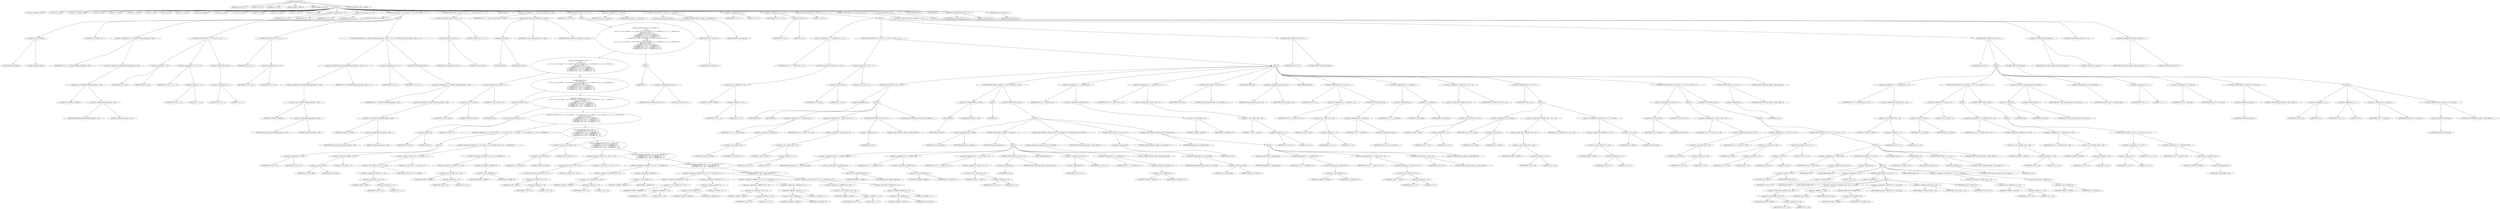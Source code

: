 digraph cache_insert {  
"1000117" [label = "(METHOD,cache_insert)" ]
"1000118" [label = "(PARAM,const char *a1)" ]
"1000119" [label = "(PARAM,void *s2)" ]
"1000120" [label = "(PARAM,time_t time1)" ]
"1000121" [label = "(PARAM,unsigned __int64 a4)" ]
"1000122" [label = "(PARAM,unsigned __int16 a5)" ]
"1000123" [label = "(BLOCK,,)" ]
"1000124" [label = "(LOCAL,v5: unsigned __int16)" ]
"1000125" [label = "(LOCAL,v10: __int16)" ]
"1000126" [label = "(LOCAL,v11: unsigned __int64)" ]
"1000127" [label = "(LOCAL,v12: bool)" ]
"1000128" [label = "(LOCAL,v13: __int64)" ]
"1000129" [label = "(LOCAL,v14: __int64)" ]
"1000130" [label = "(LOCAL,v15: int)" ]
"1000131" [label = "(LOCAL,v16: int)" ]
"1000132" [label = "(LOCAL,v17: __int16)" ]
"1000133" [label = "(LOCAL,v18: _QWORD *)" ]
"1000134" [label = "(LOCAL,v19: __int64)" ]
"1000135" [label = "(LOCAL,v20: __int64 *)" ]
"1000136" [label = "(LOCAL,v21: __int64)" ]
"1000137" [label = "(LOCAL,v23: __int64 *)" ]
"1000138" [label = "(LOCAL,v24: char *)" ]
"1000139" [label = "(LOCAL,v25: __int128)" ]
"1000140" [label = "(<operator>.assignment,v5 = a5)" ]
"1000141" [label = "(IDENTIFIER,v5,v5 = a5)" ]
"1000142" [label = "(IDENTIFIER,a5,v5 = a5)" ]
"1000143" [label = "(<operator>.assignment,v10 = a5)" ]
"1000144" [label = "(IDENTIFIER,v10,v10 = a5)" ]
"1000145" [label = "(IDENTIFIER,a5,v10 = a5)" ]
"1000146" [label = "(CONTROL_STRUCTURE,if ( (a5 & 0x980) != 0 ),if ( (a5 & 0x980) != 0 ))" ]
"1000147" [label = "(<operator>.notEquals,(a5 & 0x980) != 0)" ]
"1000148" [label = "(<operator>.and,a5 & 0x980)" ]
"1000149" [label = "(IDENTIFIER,a5,a5 & 0x980)" ]
"1000150" [label = "(LITERAL,0x980,a5 & 0x980)" ]
"1000151" [label = "(LITERAL,0,(a5 & 0x980) != 0)" ]
"1000152" [label = "(BLOCK,,)" ]
"1000153" [label = "(<operator>.assignment,v11 = *(_QWORD *)(dnsmasq_daemon + 456))" ]
"1000154" [label = "(IDENTIFIER,v11,v11 = *(_QWORD *)(dnsmasq_daemon + 456))" ]
"1000155" [label = "(<operator>.indirection,*(_QWORD *)(dnsmasq_daemon + 456))" ]
"1000156" [label = "(<operator>.cast,(_QWORD *)(dnsmasq_daemon + 456))" ]
"1000157" [label = "(UNKNOWN,_QWORD *,_QWORD *)" ]
"1000158" [label = "(<operator>.addition,dnsmasq_daemon + 456)" ]
"1000159" [label = "(IDENTIFIER,dnsmasq_daemon,dnsmasq_daemon + 456)" ]
"1000160" [label = "(LITERAL,456,dnsmasq_daemon + 456)" ]
"1000161" [label = "(CONTROL_STRUCTURE,if ( v11 < a4 ),if ( v11 < a4 ))" ]
"1000162" [label = "(<operator>.lessThan,v11 < a4)" ]
"1000163" [label = "(IDENTIFIER,v11,v11 < a4)" ]
"1000164" [label = "(IDENTIFIER,a4,v11 < a4)" ]
"1000165" [label = "(<operator>.assignment,v12 = v11 == 0)" ]
"1000166" [label = "(IDENTIFIER,v12,v12 = v11 == 0)" ]
"1000167" [label = "(<operator>.equals,v11 == 0)" ]
"1000168" [label = "(IDENTIFIER,v11,v11 == 0)" ]
"1000169" [label = "(LITERAL,0,v11 == 0)" ]
"1000170" [label = "(CONTROL_STRUCTURE,else,else)" ]
"1000171" [label = "(<operator>.assignment,v12 = 1)" ]
"1000172" [label = "(IDENTIFIER,v12,v12 = 1)" ]
"1000173" [label = "(LITERAL,1,v12 = 1)" ]
"1000174" [label = "(CONTROL_STRUCTURE,if ( v12 ),if ( v12 ))" ]
"1000175" [label = "(IDENTIFIER,v12,if ( v12 ))" ]
"1000176" [label = "(<operator>.assignment,v11 = a4)" ]
"1000177" [label = "(IDENTIFIER,v11,v11 = a4)" ]
"1000178" [label = "(IDENTIFIER,a4,v11 = a4)" ]
"1000179" [label = "(CONTROL_STRUCTURE,if ( *(_QWORD *)(dnsmasq_daemon + 448) <= v11 ),if ( *(_QWORD *)(dnsmasq_daemon + 448) <= v11 ))" ]
"1000180" [label = "(<operator>.lessEqualsThan,*(_QWORD *)(dnsmasq_daemon + 448) <= v11)" ]
"1000181" [label = "(<operator>.indirection,*(_QWORD *)(dnsmasq_daemon + 448))" ]
"1000182" [label = "(<operator>.cast,(_QWORD *)(dnsmasq_daemon + 448))" ]
"1000183" [label = "(UNKNOWN,_QWORD *,_QWORD *)" ]
"1000184" [label = "(<operator>.addition,dnsmasq_daemon + 448)" ]
"1000185" [label = "(IDENTIFIER,dnsmasq_daemon,dnsmasq_daemon + 448)" ]
"1000186" [label = "(LITERAL,448,dnsmasq_daemon + 448)" ]
"1000187" [label = "(IDENTIFIER,v11,*(_QWORD *)(dnsmasq_daemon + 448) <= v11)" ]
"1000188" [label = "(<operator>.assignment,a4 = v11)" ]
"1000189" [label = "(IDENTIFIER,a4,a4 = v11)" ]
"1000190" [label = "(IDENTIFIER,v11,a4 = v11)" ]
"1000191" [label = "(CONTROL_STRUCTURE,else,else)" ]
"1000192" [label = "(<operator>.assignment,a4 = *(_QWORD *)(dnsmasq_daemon + 448))" ]
"1000193" [label = "(IDENTIFIER,a4,a4 = *(_QWORD *)(dnsmasq_daemon + 448))" ]
"1000194" [label = "(<operator>.indirection,*(_QWORD *)(dnsmasq_daemon + 448))" ]
"1000195" [label = "(<operator>.cast,(_QWORD *)(dnsmasq_daemon + 448))" ]
"1000196" [label = "(UNKNOWN,_QWORD *,_QWORD *)" ]
"1000197" [label = "(<operator>.addition,dnsmasq_daemon + 448)" ]
"1000198" [label = "(IDENTIFIER,dnsmasq_daemon,dnsmasq_daemon + 448)" ]
"1000199" [label = "(LITERAL,448,dnsmasq_daemon + 448)" ]
"1000200" [label = "(CONTROL_STRUCTURE,if ( (insert_error & 1) != 0 ),if ( (insert_error & 1) != 0 ))" ]
"1000201" [label = "(<operator>.notEquals,(insert_error & 1) != 0)" ]
"1000202" [label = "(<operator>.and,insert_error & 1)" ]
"1000203" [label = "(IDENTIFIER,insert_error,insert_error & 1)" ]
"1000204" [label = "(LITERAL,1,insert_error & 1)" ]
"1000205" [label = "(LITERAL,0,(insert_error & 1) != 0)" ]
"1000206" [label = "(IDENTIFIER,L,)" ]
"1000207" [label = "(<operator>.assignment,v14 = cache_scan_free((int)a1, s2, time1))" ]
"1000208" [label = "(IDENTIFIER,v14,v14 = cache_scan_free((int)a1, s2, time1))" ]
"1000209" [label = "(cache_scan_free,cache_scan_free((int)a1, s2, time1))" ]
"1000210" [label = "(<operator>.cast,(int)a1)" ]
"1000211" [label = "(UNKNOWN,int,int)" ]
"1000212" [label = "(IDENTIFIER,a1,(int)a1)" ]
"1000213" [label = "(IDENTIFIER,s2,cache_scan_free((int)a1, s2, time1))" ]
"1000214" [label = "(IDENTIFIER,time1,cache_scan_free((int)a1, s2, time1))" ]
"1000215" [label = "(CONTROL_STRUCTURE,if ( v14 ),if ( v14 ))" ]
"1000216" [label = "(IDENTIFIER,v14,if ( v14 ))" ]
"1000217" [label = "(BLOCK,,)" ]
"1000218" [label = "(CONTROL_STRUCTURE,if ( (v10 & 0x180) == 0\n      || !s2\n      || (v10 & 8) == 0\n      || ((v13 = v14, (v10 & 0x80) == 0) || (*(_BYTE *)(v14 + 52) & 0x80) == 0 || *(_DWORD *)(v14 + 24) != *(_DWORD *)s2)\n      && ((v10 & 0x100) == 0\n       || (*(_BYTE *)(v14 + 53) & 1) == 0\n       || *(_DWORD *)(v14 + 24) != *(_DWORD *)s2\n       || *(_DWORD *)(v14 + 28) != *((_DWORD *)s2 + 1)\n       || *(_DWORD *)(v14 + 32) != *((_DWORD *)s2 + 2)\n       || *(_DWORD *)(v14 + 36) != *((_DWORD *)s2 + 3)) ),if ( (v10 & 0x180) == 0\n      || !s2\n      || (v10 & 8) == 0\n      || ((v13 = v14, (v10 & 0x80) == 0) || (*(_BYTE *)(v14 + 52) & 0x80) == 0 || *(_DWORD *)(v14 + 24) != *(_DWORD *)s2)\n      && ((v10 & 0x100) == 0\n       || (*(_BYTE *)(v14 + 53) & 1) == 0\n       || *(_DWORD *)(v14 + 24) != *(_DWORD *)s2\n       || *(_DWORD *)(v14 + 28) != *((_DWORD *)s2 + 1)\n       || *(_DWORD *)(v14 + 32) != *((_DWORD *)s2 + 2)\n       || *(_DWORD *)(v14 + 36) != *((_DWORD *)s2 + 3)) ))" ]
"1000219" [label = "(<operator>.logicalOr,(v10 & 0x180) == 0\n      || !s2\n      || (v10 & 8) == 0\n      || ((v13 = v14, (v10 & 0x80) == 0) || (*(_BYTE *)(v14 + 52) & 0x80) == 0 || *(_DWORD *)(v14 + 24) != *(_DWORD *)s2)\n      && ((v10 & 0x100) == 0\n       || (*(_BYTE *)(v14 + 53) & 1) == 0\n       || *(_DWORD *)(v14 + 24) != *(_DWORD *)s2\n       || *(_DWORD *)(v14 + 28) != *((_DWORD *)s2 + 1)\n       || *(_DWORD *)(v14 + 32) != *((_DWORD *)s2 + 2)\n       || *(_DWORD *)(v14 + 36) != *((_DWORD *)s2 + 3)))" ]
"1000220" [label = "(<operator>.equals,(v10 & 0x180) == 0)" ]
"1000221" [label = "(<operator>.and,v10 & 0x180)" ]
"1000222" [label = "(IDENTIFIER,v10,v10 & 0x180)" ]
"1000223" [label = "(LITERAL,0x180,v10 & 0x180)" ]
"1000224" [label = "(LITERAL,0,(v10 & 0x180) == 0)" ]
"1000225" [label = "(<operator>.logicalOr,!s2\n      || (v10 & 8) == 0\n      || ((v13 = v14, (v10 & 0x80) == 0) || (*(_BYTE *)(v14 + 52) & 0x80) == 0 || *(_DWORD *)(v14 + 24) != *(_DWORD *)s2)\n      && ((v10 & 0x100) == 0\n       || (*(_BYTE *)(v14 + 53) & 1) == 0\n       || *(_DWORD *)(v14 + 24) != *(_DWORD *)s2\n       || *(_DWORD *)(v14 + 28) != *((_DWORD *)s2 + 1)\n       || *(_DWORD *)(v14 + 32) != *((_DWORD *)s2 + 2)\n       || *(_DWORD *)(v14 + 36) != *((_DWORD *)s2 + 3)))" ]
"1000226" [label = "(<operator>.logicalNot,!s2)" ]
"1000227" [label = "(IDENTIFIER,s2,!s2)" ]
"1000228" [label = "(<operator>.logicalOr,(v10 & 8) == 0\n      || ((v13 = v14, (v10 & 0x80) == 0) || (*(_BYTE *)(v14 + 52) & 0x80) == 0 || *(_DWORD *)(v14 + 24) != *(_DWORD *)s2)\n      && ((v10 & 0x100) == 0\n       || (*(_BYTE *)(v14 + 53) & 1) == 0\n       || *(_DWORD *)(v14 + 24) != *(_DWORD *)s2\n       || *(_DWORD *)(v14 + 28) != *((_DWORD *)s2 + 1)\n       || *(_DWORD *)(v14 + 32) != *((_DWORD *)s2 + 2)\n       || *(_DWORD *)(v14 + 36) != *((_DWORD *)s2 + 3)))" ]
"1000229" [label = "(<operator>.equals,(v10 & 8) == 0)" ]
"1000230" [label = "(<operator>.and,v10 & 8)" ]
"1000231" [label = "(IDENTIFIER,v10,v10 & 8)" ]
"1000232" [label = "(LITERAL,8,v10 & 8)" ]
"1000233" [label = "(LITERAL,0,(v10 & 8) == 0)" ]
"1000234" [label = "(<operator>.logicalAnd,((v13 = v14, (v10 & 0x80) == 0) || (*(_BYTE *)(v14 + 52) & 0x80) == 0 || *(_DWORD *)(v14 + 24) != *(_DWORD *)s2)\n      && ((v10 & 0x100) == 0\n       || (*(_BYTE *)(v14 + 53) & 1) == 0\n       || *(_DWORD *)(v14 + 24) != *(_DWORD *)s2\n       || *(_DWORD *)(v14 + 28) != *((_DWORD *)s2 + 1)\n       || *(_DWORD *)(v14 + 32) != *((_DWORD *)s2 + 2)\n       || *(_DWORD *)(v14 + 36) != *((_DWORD *)s2 + 3)))" ]
"1000235" [label = "(<operator>.logicalOr,(v13 = v14, (v10 & 0x80) == 0) || (*(_BYTE *)(v14 + 52) & 0x80) == 0 || *(_DWORD *)(v14 + 24) != *(_DWORD *)s2)" ]
"1000236" [label = "(BLOCK,,)" ]
"1000237" [label = "(<operator>.assignment,v13 = v14)" ]
"1000238" [label = "(IDENTIFIER,v13,v13 = v14)" ]
"1000239" [label = "(IDENTIFIER,v14,v13 = v14)" ]
"1000240" [label = "(<operator>.equals,(v10 & 0x80) == 0)" ]
"1000241" [label = "(<operator>.and,v10 & 0x80)" ]
"1000242" [label = "(IDENTIFIER,v10,v10 & 0x80)" ]
"1000243" [label = "(LITERAL,0x80,v10 & 0x80)" ]
"1000244" [label = "(LITERAL,0,(v10 & 0x80) == 0)" ]
"1000245" [label = "(<operator>.logicalOr,(*(_BYTE *)(v14 + 52) & 0x80) == 0 || *(_DWORD *)(v14 + 24) != *(_DWORD *)s2)" ]
"1000246" [label = "(<operator>.equals,(*(_BYTE *)(v14 + 52) & 0x80) == 0)" ]
"1000247" [label = "(<operator>.and,*(_BYTE *)(v14 + 52) & 0x80)" ]
"1000248" [label = "(<operator>.indirection,*(_BYTE *)(v14 + 52))" ]
"1000249" [label = "(<operator>.cast,(_BYTE *)(v14 + 52))" ]
"1000250" [label = "(UNKNOWN,_BYTE *,_BYTE *)" ]
"1000251" [label = "(<operator>.addition,v14 + 52)" ]
"1000252" [label = "(IDENTIFIER,v14,v14 + 52)" ]
"1000253" [label = "(LITERAL,52,v14 + 52)" ]
"1000254" [label = "(LITERAL,0x80,*(_BYTE *)(v14 + 52) & 0x80)" ]
"1000255" [label = "(LITERAL,0,(*(_BYTE *)(v14 + 52) & 0x80) == 0)" ]
"1000256" [label = "(<operator>.notEquals,*(_DWORD *)(v14 + 24) != *(_DWORD *)s2)" ]
"1000257" [label = "(<operator>.indirection,*(_DWORD *)(v14 + 24))" ]
"1000258" [label = "(<operator>.cast,(_DWORD *)(v14 + 24))" ]
"1000259" [label = "(UNKNOWN,_DWORD *,_DWORD *)" ]
"1000260" [label = "(<operator>.addition,v14 + 24)" ]
"1000261" [label = "(IDENTIFIER,v14,v14 + 24)" ]
"1000262" [label = "(LITERAL,24,v14 + 24)" ]
"1000263" [label = "(<operator>.indirection,*(_DWORD *)s2)" ]
"1000264" [label = "(<operator>.cast,(_DWORD *)s2)" ]
"1000265" [label = "(UNKNOWN,_DWORD *,_DWORD *)" ]
"1000266" [label = "(IDENTIFIER,s2,(_DWORD *)s2)" ]
"1000267" [label = "(<operator>.logicalOr,(v10 & 0x100) == 0\n       || (*(_BYTE *)(v14 + 53) & 1) == 0\n       || *(_DWORD *)(v14 + 24) != *(_DWORD *)s2\n       || *(_DWORD *)(v14 + 28) != *((_DWORD *)s2 + 1)\n       || *(_DWORD *)(v14 + 32) != *((_DWORD *)s2 + 2)\n       || *(_DWORD *)(v14 + 36) != *((_DWORD *)s2 + 3))" ]
"1000268" [label = "(<operator>.equals,(v10 & 0x100) == 0)" ]
"1000269" [label = "(<operator>.and,v10 & 0x100)" ]
"1000270" [label = "(IDENTIFIER,v10,v10 & 0x100)" ]
"1000271" [label = "(LITERAL,0x100,v10 & 0x100)" ]
"1000272" [label = "(LITERAL,0,(v10 & 0x100) == 0)" ]
"1000273" [label = "(<operator>.logicalOr,(*(_BYTE *)(v14 + 53) & 1) == 0\n       || *(_DWORD *)(v14 + 24) != *(_DWORD *)s2\n       || *(_DWORD *)(v14 + 28) != *((_DWORD *)s2 + 1)\n       || *(_DWORD *)(v14 + 32) != *((_DWORD *)s2 + 2)\n       || *(_DWORD *)(v14 + 36) != *((_DWORD *)s2 + 3))" ]
"1000274" [label = "(<operator>.equals,(*(_BYTE *)(v14 + 53) & 1) == 0)" ]
"1000275" [label = "(<operator>.and,*(_BYTE *)(v14 + 53) & 1)" ]
"1000276" [label = "(<operator>.indirection,*(_BYTE *)(v14 + 53))" ]
"1000277" [label = "(<operator>.cast,(_BYTE *)(v14 + 53))" ]
"1000278" [label = "(UNKNOWN,_BYTE *,_BYTE *)" ]
"1000279" [label = "(<operator>.addition,v14 + 53)" ]
"1000280" [label = "(IDENTIFIER,v14,v14 + 53)" ]
"1000281" [label = "(LITERAL,53,v14 + 53)" ]
"1000282" [label = "(LITERAL,1,*(_BYTE *)(v14 + 53) & 1)" ]
"1000283" [label = "(LITERAL,0,(*(_BYTE *)(v14 + 53) & 1) == 0)" ]
"1000284" [label = "(<operator>.logicalOr,*(_DWORD *)(v14 + 24) != *(_DWORD *)s2\n       || *(_DWORD *)(v14 + 28) != *((_DWORD *)s2 + 1)\n       || *(_DWORD *)(v14 + 32) != *((_DWORD *)s2 + 2)\n       || *(_DWORD *)(v14 + 36) != *((_DWORD *)s2 + 3))" ]
"1000285" [label = "(<operator>.notEquals,*(_DWORD *)(v14 + 24) != *(_DWORD *)s2)" ]
"1000286" [label = "(<operator>.indirection,*(_DWORD *)(v14 + 24))" ]
"1000287" [label = "(<operator>.cast,(_DWORD *)(v14 + 24))" ]
"1000288" [label = "(UNKNOWN,_DWORD *,_DWORD *)" ]
"1000289" [label = "(<operator>.addition,v14 + 24)" ]
"1000290" [label = "(IDENTIFIER,v14,v14 + 24)" ]
"1000291" [label = "(LITERAL,24,v14 + 24)" ]
"1000292" [label = "(<operator>.indirection,*(_DWORD *)s2)" ]
"1000293" [label = "(<operator>.cast,(_DWORD *)s2)" ]
"1000294" [label = "(UNKNOWN,_DWORD *,_DWORD *)" ]
"1000295" [label = "(IDENTIFIER,s2,(_DWORD *)s2)" ]
"1000296" [label = "(<operator>.logicalOr,*(_DWORD *)(v14 + 28) != *((_DWORD *)s2 + 1)\n       || *(_DWORD *)(v14 + 32) != *((_DWORD *)s2 + 2)\n       || *(_DWORD *)(v14 + 36) != *((_DWORD *)s2 + 3))" ]
"1000297" [label = "(<operator>.notEquals,*(_DWORD *)(v14 + 28) != *((_DWORD *)s2 + 1))" ]
"1000298" [label = "(<operator>.indirection,*(_DWORD *)(v14 + 28))" ]
"1000299" [label = "(<operator>.cast,(_DWORD *)(v14 + 28))" ]
"1000300" [label = "(UNKNOWN,_DWORD *,_DWORD *)" ]
"1000301" [label = "(<operator>.addition,v14 + 28)" ]
"1000302" [label = "(IDENTIFIER,v14,v14 + 28)" ]
"1000303" [label = "(LITERAL,28,v14 + 28)" ]
"1000304" [label = "(<operator>.indirection,*((_DWORD *)s2 + 1))" ]
"1000305" [label = "(<operator>.addition,(_DWORD *)s2 + 1)" ]
"1000306" [label = "(<operator>.cast,(_DWORD *)s2)" ]
"1000307" [label = "(UNKNOWN,_DWORD *,_DWORD *)" ]
"1000308" [label = "(IDENTIFIER,s2,(_DWORD *)s2)" ]
"1000309" [label = "(LITERAL,1,(_DWORD *)s2 + 1)" ]
"1000310" [label = "(<operator>.logicalOr,*(_DWORD *)(v14 + 32) != *((_DWORD *)s2 + 2)\n       || *(_DWORD *)(v14 + 36) != *((_DWORD *)s2 + 3))" ]
"1000311" [label = "(<operator>.notEquals,*(_DWORD *)(v14 + 32) != *((_DWORD *)s2 + 2))" ]
"1000312" [label = "(<operator>.indirection,*(_DWORD *)(v14 + 32))" ]
"1000313" [label = "(<operator>.cast,(_DWORD *)(v14 + 32))" ]
"1000314" [label = "(UNKNOWN,_DWORD *,_DWORD *)" ]
"1000315" [label = "(<operator>.addition,v14 + 32)" ]
"1000316" [label = "(IDENTIFIER,v14,v14 + 32)" ]
"1000317" [label = "(LITERAL,32,v14 + 32)" ]
"1000318" [label = "(<operator>.indirection,*((_DWORD *)s2 + 2))" ]
"1000319" [label = "(<operator>.addition,(_DWORD *)s2 + 2)" ]
"1000320" [label = "(<operator>.cast,(_DWORD *)s2)" ]
"1000321" [label = "(UNKNOWN,_DWORD *,_DWORD *)" ]
"1000322" [label = "(IDENTIFIER,s2,(_DWORD *)s2)" ]
"1000323" [label = "(LITERAL,2,(_DWORD *)s2 + 2)" ]
"1000324" [label = "(<operator>.notEquals,*(_DWORD *)(v14 + 36) != *((_DWORD *)s2 + 3))" ]
"1000325" [label = "(<operator>.indirection,*(_DWORD *)(v14 + 36))" ]
"1000326" [label = "(<operator>.cast,(_DWORD *)(v14 + 36))" ]
"1000327" [label = "(UNKNOWN,_DWORD *,_DWORD *)" ]
"1000328" [label = "(<operator>.addition,v14 + 36)" ]
"1000329" [label = "(IDENTIFIER,v14,v14 + 36)" ]
"1000330" [label = "(LITERAL,36,v14 + 36)" ]
"1000331" [label = "(<operator>.indirection,*((_DWORD *)s2 + 3))" ]
"1000332" [label = "(<operator>.addition,(_DWORD *)s2 + 3)" ]
"1000333" [label = "(<operator>.cast,(_DWORD *)s2)" ]
"1000334" [label = "(UNKNOWN,_DWORD *,_DWORD *)" ]
"1000335" [label = "(IDENTIFIER,s2,(_DWORD *)s2)" ]
"1000336" [label = "(LITERAL,3,(_DWORD *)s2 + 3)" ]
"1000337" [label = "(BLOCK,,)" ]
"1000338" [label = "(IDENTIFIER,L,)" ]
"1000339" [label = "(<operator>.assignment,insert_error = 1)" ]
"1000340" [label = "(IDENTIFIER,insert_error,insert_error = 1)" ]
"1000341" [label = "(LITERAL,1,insert_error = 1)" ]
"1000342" [label = "(RETURN,return v13;,return v13;)" ]
"1000343" [label = "(IDENTIFIER,v13,return v13;)" ]
"1000344" [label = "(<operator>.assignment,v13 = cache_tail)" ]
"1000345" [label = "(IDENTIFIER,v13,v13 = cache_tail)" ]
"1000346" [label = "(IDENTIFIER,cache_tail,v13 = cache_tail)" ]
"1000347" [label = "(CONTROL_STRUCTURE,if ( !cache_tail ),if ( !cache_tail ))" ]
"1000348" [label = "(<operator>.logicalNot,!cache_tail)" ]
"1000349" [label = "(IDENTIFIER,cache_tail,!cache_tail)" ]
"1000350" [label = "(CONTROL_STRUCTURE,goto LABEL_47;,goto LABEL_47;)" ]
"1000351" [label = "(<operator>.assignment,v15 = 0)" ]
"1000352" [label = "(IDENTIFIER,v15,v15 = 0)" ]
"1000353" [label = "(LITERAL,0,v15 = 0)" ]
"1000354" [label = "(<operator>.assignment,v16 = v5 & 4)" ]
"1000355" [label = "(IDENTIFIER,v16,v16 = v5 & 4)" ]
"1000356" [label = "(<operator>.and,v5 & 4)" ]
"1000357" [label = "(IDENTIFIER,v5,v5 & 4)" ]
"1000358" [label = "(LITERAL,4,v5 & 4)" ]
"1000359" [label = "(CONTROL_STRUCTURE,while ( 1 ),while ( 1 ))" ]
"1000360" [label = "(LITERAL,1,while ( 1 ))" ]
"1000361" [label = "(BLOCK,,)" ]
"1000362" [label = "(<operator>.assignment,v17 = *(_WORD *)(v13 + 52))" ]
"1000363" [label = "(IDENTIFIER,v17,v17 = *(_WORD *)(v13 + 52))" ]
"1000364" [label = "(<operator>.indirection,*(_WORD *)(v13 + 52))" ]
"1000365" [label = "(<operator>.cast,(_WORD *)(v13 + 52))" ]
"1000366" [label = "(UNKNOWN,_WORD *,_WORD *)" ]
"1000367" [label = "(<operator>.addition,v13 + 52)" ]
"1000368" [label = "(IDENTIFIER,v13,v13 + 52)" ]
"1000369" [label = "(LITERAL,52,v13 + 52)" ]
"1000370" [label = "(CONTROL_STRUCTURE,if ( (v17 & 0xC) == 0 ),if ( (v17 & 0xC) == 0 ))" ]
"1000371" [label = "(<operator>.equals,(v17 & 0xC) == 0)" ]
"1000372" [label = "(<operator>.and,v17 & 0xC)" ]
"1000373" [label = "(IDENTIFIER,v17,v17 & 0xC)" ]
"1000374" [label = "(LITERAL,0xC,v17 & 0xC)" ]
"1000375" [label = "(LITERAL,0,(v17 & 0xC) == 0)" ]
"1000376" [label = "(BLOCK,,)" ]
"1000377" [label = "(CONTROL_STRUCTURE,if ( !a1 ),if ( !a1 ))" ]
"1000378" [label = "(<operator>.logicalNot,!a1)" ]
"1000379" [label = "(IDENTIFIER,a1,!a1)" ]
"1000380" [label = "(BLOCK,,)" ]
"1000381" [label = "(IDENTIFIER,L,)" ]
"1000382" [label = "(<operator>.assignment,v21 = *(_QWORD *)v13)" ]
"1000383" [label = "(IDENTIFIER,v21,v21 = *(_QWORD *)v13)" ]
"1000384" [label = "(<operator>.indirection,*(_QWORD *)v13)" ]
"1000385" [label = "(<operator>.cast,(_QWORD *)v13)" ]
"1000386" [label = "(UNKNOWN,_QWORD *,_QWORD *)" ]
"1000387" [label = "(IDENTIFIER,v13,(_QWORD *)v13)" ]
"1000388" [label = "(<operator>.assignment,v20 = *(__int64 **)(v13 + 8))" ]
"1000389" [label = "(IDENTIFIER,v20,v20 = *(__int64 **)(v13 + 8))" ]
"1000390" [label = "(<operator>.indirection,*(__int64 **)(v13 + 8))" ]
"1000391" [label = "(<operator>.cast,(__int64 **)(v13 + 8))" ]
"1000392" [label = "(UNKNOWN,__int64 **,__int64 **)" ]
"1000393" [label = "(<operator>.addition,v13 + 8)" ]
"1000394" [label = "(IDENTIFIER,v13,v13 + 8)" ]
"1000395" [label = "(LITERAL,8,v13 + 8)" ]
"1000396" [label = "(CONTROL_STRUCTURE,if ( !v20 ),if ( !v20 ))" ]
"1000397" [label = "(<operator>.logicalNot,!v20)" ]
"1000398" [label = "(IDENTIFIER,v20,!v20)" ]
"1000399" [label = "(CONTROL_STRUCTURE,goto LABEL_58;,goto LABEL_58;)" ]
"1000400" [label = "(CONTROL_STRUCTURE,goto LABEL_53;,goto LABEL_53;)" ]
"1000401" [label = "(CONTROL_STRUCTURE,if ( strlen(a1) < 0x32 ),if ( strlen(a1) < 0x32 ))" ]
"1000402" [label = "(<operator>.lessThan,strlen(a1) < 0x32)" ]
"1000403" [label = "(strlen,strlen(a1))" ]
"1000404" [label = "(IDENTIFIER,a1,strlen(a1))" ]
"1000405" [label = "(LITERAL,0x32,strlen(a1) < 0x32)" ]
"1000406" [label = "(BLOCK,,)" ]
"1000407" [label = "(IDENTIFIER,L,)" ]
"1000408" [label = "(CONTROL_STRUCTURE,else,else)" ]
"1000409" [label = "(BLOCK,,)" ]
"1000410" [label = "(<operator>.assignment,v19 = big_free)" ]
"1000411" [label = "(IDENTIFIER,v19,v19 = big_free)" ]
"1000412" [label = "(IDENTIFIER,big_free,v19 = big_free)" ]
"1000413" [label = "(CONTROL_STRUCTURE,if ( big_free ),if ( big_free ))" ]
"1000414" [label = "(IDENTIFIER,big_free,if ( big_free ))" ]
"1000415" [label = "(BLOCK,,)" ]
"1000416" [label = "(<operator>.assignment,big_free = *(_QWORD *)big_free)" ]
"1000417" [label = "(IDENTIFIER,big_free,big_free = *(_QWORD *)big_free)" ]
"1000418" [label = "(<operator>.indirection,*(_QWORD *)big_free)" ]
"1000419" [label = "(<operator>.cast,(_QWORD *)big_free)" ]
"1000420" [label = "(UNKNOWN,_QWORD *,_QWORD *)" ]
"1000421" [label = "(IDENTIFIER,big_free,(_QWORD *)big_free)" ]
"1000422" [label = "(<operator>.assignment,v21 = *(_QWORD *)v13)" ]
"1000423" [label = "(IDENTIFIER,v21,v21 = *(_QWORD *)v13)" ]
"1000424" [label = "(<operator>.indirection,*(_QWORD *)v13)" ]
"1000425" [label = "(<operator>.cast,(_QWORD *)v13)" ]
"1000426" [label = "(UNKNOWN,_QWORD *,_QWORD *)" ]
"1000427" [label = "(IDENTIFIER,v13,(_QWORD *)v13)" ]
"1000428" [label = "(<operator>.assignment,v20 = *(__int64 **)(v13 + 8))" ]
"1000429" [label = "(IDENTIFIER,v20,v20 = *(__int64 **)(v13 + 8))" ]
"1000430" [label = "(<operator>.indirection,*(__int64 **)(v13 + 8))" ]
"1000431" [label = "(<operator>.cast,(__int64 **)(v13 + 8))" ]
"1000432" [label = "(UNKNOWN,__int64 **,__int64 **)" ]
"1000433" [label = "(<operator>.addition,v13 + 8)" ]
"1000434" [label = "(IDENTIFIER,v13,v13 + 8)" ]
"1000435" [label = "(LITERAL,8,v13 + 8)" ]
"1000436" [label = "(CONTROL_STRUCTURE,if ( !v20 ),if ( !v20 ))" ]
"1000437" [label = "(<operator>.logicalNot,!v20)" ]
"1000438" [label = "(IDENTIFIER,v20,!v20)" ]
"1000439" [label = "(CONTROL_STRUCTURE,goto LABEL_58;,goto LABEL_58;)" ]
"1000440" [label = "(JUMP_TARGET,LABEL_53)" ]
"1000441" [label = "(<operator>.assignment,*v20 = v21)" ]
"1000442" [label = "(<operator>.indirection,*v20)" ]
"1000443" [label = "(IDENTIFIER,v20,*v20 = v21)" ]
"1000444" [label = "(IDENTIFIER,v21,*v20 = v21)" ]
"1000445" [label = "(<operator>.assignment,v21 = *(_QWORD *)v13)" ]
"1000446" [label = "(IDENTIFIER,v21,v21 = *(_QWORD *)v13)" ]
"1000447" [label = "(<operator>.indirection,*(_QWORD *)v13)" ]
"1000448" [label = "(<operator>.cast,(_QWORD *)v13)" ]
"1000449" [label = "(UNKNOWN,_QWORD *,_QWORD *)" ]
"1000450" [label = "(IDENTIFIER,v13,(_QWORD *)v13)" ]
"1000451" [label = "(CONTROL_STRUCTURE,goto LABEL_59;,goto LABEL_59;)" ]
"1000452" [label = "(CONTROL_STRUCTURE,if ( !(bignames_left | v10 & 0x5000) ),if ( !(bignames_left | v10 & 0x5000) ))" ]
"1000453" [label = "(<operator>.logicalNot,!(bignames_left | v10 & 0x5000))" ]
"1000454" [label = "(<operator>.or,bignames_left | v10 & 0x5000)" ]
"1000455" [label = "(IDENTIFIER,bignames_left,bignames_left | v10 & 0x5000)" ]
"1000456" [label = "(<operator>.and,v10 & 0x5000)" ]
"1000457" [label = "(IDENTIFIER,v10,v10 & 0x5000)" ]
"1000458" [label = "(LITERAL,0x5000,v10 & 0x5000)" ]
"1000459" [label = "(CONTROL_STRUCTURE,goto LABEL_47;,goto LABEL_47;)" ]
"1000460" [label = "(CONTROL_STRUCTURE,if ( !v19 ),if ( !v19 ))" ]
"1000461" [label = "(<operator>.logicalNot,!v19)" ]
"1000462" [label = "(IDENTIFIER,v19,!v19)" ]
"1000463" [label = "(CONTROL_STRUCTURE,goto LABEL_47;,goto LABEL_47;)" ]
"1000464" [label = "(CONTROL_STRUCTURE,if ( bignames_left ),if ( bignames_left ))" ]
"1000465" [label = "(IDENTIFIER,bignames_left,if ( bignames_left ))" ]
"1000466" [label = "(BLOCK,,)" ]
"1000467" [label = "(<operator>.preDecrement,--bignames_left)" ]
"1000468" [label = "(IDENTIFIER,bignames_left,--bignames_left)" ]
"1000469" [label = "(<operator>.assignment,v21 = *(_QWORD *)v13)" ]
"1000470" [label = "(IDENTIFIER,v21,v21 = *(_QWORD *)v13)" ]
"1000471" [label = "(<operator>.indirection,*(_QWORD *)v13)" ]
"1000472" [label = "(<operator>.cast,(_QWORD *)v13)" ]
"1000473" [label = "(UNKNOWN,_QWORD *,_QWORD *)" ]
"1000474" [label = "(IDENTIFIER,v13,(_QWORD *)v13)" ]
"1000475" [label = "(<operator>.assignment,v20 = *(__int64 **)(v13 + 8))" ]
"1000476" [label = "(IDENTIFIER,v20,v20 = *(__int64 **)(v13 + 8))" ]
"1000477" [label = "(<operator>.indirection,*(__int64 **)(v13 + 8))" ]
"1000478" [label = "(<operator>.cast,(__int64 **)(v13 + 8))" ]
"1000479" [label = "(UNKNOWN,__int64 **,__int64 **)" ]
"1000480" [label = "(<operator>.addition,v13 + 8)" ]
"1000481" [label = "(IDENTIFIER,v13,v13 + 8)" ]
"1000482" [label = "(LITERAL,8,v13 + 8)" ]
"1000483" [label = "(CONTROL_STRUCTURE,if ( v20 ),if ( v20 ))" ]
"1000484" [label = "(IDENTIFIER,v20,if ( v20 ))" ]
"1000485" [label = "(CONTROL_STRUCTURE,goto LABEL_53;,goto LABEL_53;)" ]
"1000486" [label = "(CONTROL_STRUCTURE,goto LABEL_58;,goto LABEL_58;)" ]
"1000487" [label = "(<operator>.assignment,v21 = *(_QWORD *)v13)" ]
"1000488" [label = "(IDENTIFIER,v21,v21 = *(_QWORD *)v13)" ]
"1000489" [label = "(<operator>.indirection,*(_QWORD *)v13)" ]
"1000490" [label = "(<operator>.cast,(_QWORD *)v13)" ]
"1000491" [label = "(UNKNOWN,_QWORD *,_QWORD *)" ]
"1000492" [label = "(IDENTIFIER,v13,(_QWORD *)v13)" ]
"1000493" [label = "(<operator>.assignment,v20 = *(__int64 **)(v13 + 8))" ]
"1000494" [label = "(IDENTIFIER,v20,v20 = *(__int64 **)(v13 + 8))" ]
"1000495" [label = "(<operator>.indirection,*(__int64 **)(v13 + 8))" ]
"1000496" [label = "(<operator>.cast,(__int64 **)(v13 + 8))" ]
"1000497" [label = "(UNKNOWN,__int64 **,__int64 **)" ]
"1000498" [label = "(<operator>.addition,v13 + 8)" ]
"1000499" [label = "(IDENTIFIER,v13,v13 + 8)" ]
"1000500" [label = "(LITERAL,8,v13 + 8)" ]
"1000501" [label = "(CONTROL_STRUCTURE,if ( v20 ),if ( v20 ))" ]
"1000502" [label = "(IDENTIFIER,v20,if ( v20 ))" ]
"1000503" [label = "(CONTROL_STRUCTURE,goto LABEL_53;,goto LABEL_53;)" ]
"1000504" [label = "(JUMP_TARGET,LABEL_58)" ]
"1000505" [label = "(<operator>.assignment,cache_head = v21)" ]
"1000506" [label = "(IDENTIFIER,cache_head,cache_head = v21)" ]
"1000507" [label = "(IDENTIFIER,v21,cache_head = v21)" ]
"1000508" [label = "(JUMP_TARGET,LABEL_59)" ]
"1000509" [label = "(CONTROL_STRUCTURE,if ( v21 ),if ( v21 ))" ]
"1000510" [label = "(IDENTIFIER,v21,if ( v21 ))" ]
"1000511" [label = "(<operator>.assignment,v23 = (__int64 *)(v21 + 8))" ]
"1000512" [label = "(IDENTIFIER,v23,v23 = (__int64 *)(v21 + 8))" ]
"1000513" [label = "(<operator>.cast,(__int64 *)(v21 + 8))" ]
"1000514" [label = "(UNKNOWN,__int64 *,__int64 *)" ]
"1000515" [label = "(<operator>.addition,v21 + 8)" ]
"1000516" [label = "(IDENTIFIER,v21,v21 + 8)" ]
"1000517" [label = "(LITERAL,8,v21 + 8)" ]
"1000518" [label = "(CONTROL_STRUCTURE,else,else)" ]
"1000519" [label = "(<operator>.assignment,v23 = &cache_tail)" ]
"1000520" [label = "(IDENTIFIER,v23,v23 = &cache_tail)" ]
"1000521" [label = "(<operator>.addressOf,&cache_tail)" ]
"1000522" [label = "(IDENTIFIER,cache_tail,v23 = &cache_tail)" ]
"1000523" [label = "(<operator>.assignment,*v23 = (__int64)v20)" ]
"1000524" [label = "(<operator>.indirection,*v23)" ]
"1000525" [label = "(IDENTIFIER,v23,*v23 = (__int64)v20)" ]
"1000526" [label = "(<operator>.cast,(__int64)v20)" ]
"1000527" [label = "(UNKNOWN,__int64,__int64)" ]
"1000528" [label = "(IDENTIFIER,v20,(__int64)v20)" ]
"1000529" [label = "(<operator>.assignment,*(_WORD *)(v13 + 52) = v5)" ]
"1000530" [label = "(<operator>.indirection,*(_WORD *)(v13 + 52))" ]
"1000531" [label = "(<operator>.cast,(_WORD *)(v13 + 52))" ]
"1000532" [label = "(UNKNOWN,_WORD *,_WORD *)" ]
"1000533" [label = "(<operator>.addition,v13 + 52)" ]
"1000534" [label = "(IDENTIFIER,v13,v13 + 52)" ]
"1000535" [label = "(LITERAL,52,v13 + 52)" ]
"1000536" [label = "(IDENTIFIER,v5,*(_WORD *)(v13 + 52) = v5)" ]
"1000537" [label = "(CONTROL_STRUCTURE,if ( v19 ),if ( v19 ))" ]
"1000538" [label = "(IDENTIFIER,v19,if ( v19 ))" ]
"1000539" [label = "(BLOCK,,)" ]
"1000540" [label = "(<operator>.assignment,v10 = v5 | 0x200)" ]
"1000541" [label = "(IDENTIFIER,v10,v10 = v5 | 0x200)" ]
"1000542" [label = "(<operator>.or,v5 | 0x200)" ]
"1000543" [label = "(IDENTIFIER,v5,v5 | 0x200)" ]
"1000544" [label = "(LITERAL,0x200,v5 | 0x200)" ]
"1000545" [label = "(<operator>.assignment,*(_QWORD *)(v13 + 56) = v19)" ]
"1000546" [label = "(<operator>.indirection,*(_QWORD *)(v13 + 56))" ]
"1000547" [label = "(<operator>.cast,(_QWORD *)(v13 + 56))" ]
"1000548" [label = "(UNKNOWN,_QWORD *,_QWORD *)" ]
"1000549" [label = "(<operator>.addition,v13 + 56)" ]
"1000550" [label = "(IDENTIFIER,v13,v13 + 56)" ]
"1000551" [label = "(LITERAL,56,v13 + 56)" ]
"1000552" [label = "(IDENTIFIER,v19,*(_QWORD *)(v13 + 56) = v19)" ]
"1000553" [label = "(<operator>.assignment,*(_WORD *)(v13 + 52) = v5 | 0x200)" ]
"1000554" [label = "(<operator>.indirection,*(_WORD *)(v13 + 52))" ]
"1000555" [label = "(<operator>.cast,(_WORD *)(v13 + 52))" ]
"1000556" [label = "(UNKNOWN,_WORD *,_WORD *)" ]
"1000557" [label = "(<operator>.addition,v13 + 52)" ]
"1000558" [label = "(IDENTIFIER,v13,v13 + 52)" ]
"1000559" [label = "(LITERAL,52,v13 + 52)" ]
"1000560" [label = "(<operator>.or,v5 | 0x200)" ]
"1000561" [label = "(IDENTIFIER,v5,v5 | 0x200)" ]
"1000562" [label = "(LITERAL,0x200,v5 | 0x200)" ]
"1000563" [label = "(CONTROL_STRUCTURE,if ( (v10 & 0x200) != 0 ),if ( (v10 & 0x200) != 0 ))" ]
"1000564" [label = "(<operator>.notEquals,(v10 & 0x200) != 0)" ]
"1000565" [label = "(<operator>.and,v10 & 0x200)" ]
"1000566" [label = "(IDENTIFIER,v10,v10 & 0x200)" ]
"1000567" [label = "(LITERAL,0x200,v10 & 0x200)" ]
"1000568" [label = "(LITERAL,0,(v10 & 0x200) != 0)" ]
"1000569" [label = "(BLOCK,,)" ]
"1000570" [label = "(<operator>.assignment,v24 = *(char **)(v13 + 56))" ]
"1000571" [label = "(IDENTIFIER,v24,v24 = *(char **)(v13 + 56))" ]
"1000572" [label = "(<operator>.indirection,*(char **)(v13 + 56))" ]
"1000573" [label = "(<operator>.cast,(char **)(v13 + 56))" ]
"1000574" [label = "(UNKNOWN,char **,char **)" ]
"1000575" [label = "(<operator>.addition,v13 + 56)" ]
"1000576" [label = "(IDENTIFIER,v13,v13 + 56)" ]
"1000577" [label = "(LITERAL,56,v13 + 56)" ]
"1000578" [label = "(CONTROL_STRUCTURE,else,else)" ]
"1000579" [label = "(BLOCK,,)" ]
"1000580" [label = "(<operator>.assignment,v24 = (char *)(v13 + 56))" ]
"1000581" [label = "(IDENTIFIER,v24,v24 = (char *)(v13 + 56))" ]
"1000582" [label = "(<operator>.cast,(char *)(v13 + 56))" ]
"1000583" [label = "(UNKNOWN,char *,char *)" ]
"1000584" [label = "(<operator>.addition,v13 + 56)" ]
"1000585" [label = "(IDENTIFIER,v13,v13 + 56)" ]
"1000586" [label = "(LITERAL,56,v13 + 56)" ]
"1000587" [label = "(CONTROL_STRUCTURE,if ( (v10 & 2) != 0 ),if ( (v10 & 2) != 0 ))" ]
"1000588" [label = "(<operator>.notEquals,(v10 & 2) != 0)" ]
"1000589" [label = "(<operator>.and,v10 & 2)" ]
"1000590" [label = "(IDENTIFIER,v10,v10 & 2)" ]
"1000591" [label = "(LITERAL,2,v10 & 2)" ]
"1000592" [label = "(LITERAL,0,(v10 & 2) != 0)" ]
"1000593" [label = "(BLOCK,,)" ]
"1000594" [label = "(<operator>.assignment,v24 = *(char **)v24)" ]
"1000595" [label = "(IDENTIFIER,v24,v24 = *(char **)v24)" ]
"1000596" [label = "(<operator>.indirection,*(char **)v24)" ]
"1000597" [label = "(<operator>.cast,(char **)v24)" ]
"1000598" [label = "(UNKNOWN,char **,char **)" ]
"1000599" [label = "(IDENTIFIER,v24,(char **)v24)" ]
"1000600" [label = "(CONTROL_STRUCTURE,if ( !a1 ),if ( !a1 ))" ]
"1000601" [label = "(<operator>.logicalNot,!a1)" ]
"1000602" [label = "(IDENTIFIER,a1,!a1)" ]
"1000603" [label = "(BLOCK,,)" ]
"1000604" [label = "(JUMP_TARGET,LABEL_72)" ]
"1000605" [label = "(<operator>.assignment,*v24 = 0)" ]
"1000606" [label = "(<operator>.indirection,*v24)" ]
"1000607" [label = "(IDENTIFIER,v24,*v24 = 0)" ]
"1000608" [label = "(LITERAL,0,*v24 = 0)" ]
"1000609" [label = "(CONTROL_STRUCTURE,if ( !s2 ),if ( !s2 ))" ]
"1000610" [label = "(<operator>.logicalNot,!s2)" ]
"1000611" [label = "(IDENTIFIER,s2,!s2)" ]
"1000612" [label = "(BLOCK,,)" ]
"1000613" [label = "(JUMP_TARGET,LABEL_74)" ]
"1000614" [label = "(<operator>.assignment,*(_QWORD *)(v13 + 40) = a4 + time1)" ]
"1000615" [label = "(<operator>.indirection,*(_QWORD *)(v13 + 40))" ]
"1000616" [label = "(<operator>.cast,(_QWORD *)(v13 + 40))" ]
"1000617" [label = "(UNKNOWN,_QWORD *,_QWORD *)" ]
"1000618" [label = "(<operator>.addition,v13 + 40)" ]
"1000619" [label = "(IDENTIFIER,v13,v13 + 40)" ]
"1000620" [label = "(LITERAL,40,v13 + 40)" ]
"1000621" [label = "(<operator>.addition,a4 + time1)" ]
"1000622" [label = "(IDENTIFIER,a4,a4 + time1)" ]
"1000623" [label = "(IDENTIFIER,time1,a4 + time1)" ]
"1000624" [label = "(<operator>.assignment,*(_QWORD *)v13 = new_chain)" ]
"1000625" [label = "(<operator>.indirection,*(_QWORD *)v13)" ]
"1000626" [label = "(<operator>.cast,(_QWORD *)v13)" ]
"1000627" [label = "(UNKNOWN,_QWORD *,_QWORD *)" ]
"1000628" [label = "(IDENTIFIER,v13,(_QWORD *)v13)" ]
"1000629" [label = "(IDENTIFIER,new_chain,*(_QWORD *)v13 = new_chain)" ]
"1000630" [label = "(<operator>.assignment,new_chain = v13)" ]
"1000631" [label = "(IDENTIFIER,new_chain,new_chain = v13)" ]
"1000632" [label = "(IDENTIFIER,v13,new_chain = v13)" ]
"1000633" [label = "(RETURN,return v13;,return v13;)" ]
"1000634" [label = "(IDENTIFIER,v13,return v13;)" ]
"1000635" [label = "(JUMP_TARGET,LABEL_73)" ]
"1000636" [label = "(<operator>.assignment,*(_OWORD *)(v13 + 24) = *(_OWORD *)s2)" ]
"1000637" [label = "(<operator>.indirection,*(_OWORD *)(v13 + 24))" ]
"1000638" [label = "(<operator>.cast,(_OWORD *)(v13 + 24))" ]
"1000639" [label = "(UNKNOWN,_OWORD *,_OWORD *)" ]
"1000640" [label = "(<operator>.addition,v13 + 24)" ]
"1000641" [label = "(IDENTIFIER,v13,v13 + 24)" ]
"1000642" [label = "(LITERAL,24,v13 + 24)" ]
"1000643" [label = "(<operator>.indirection,*(_OWORD *)s2)" ]
"1000644" [label = "(<operator>.cast,(_OWORD *)s2)" ]
"1000645" [label = "(UNKNOWN,_OWORD *,_OWORD *)" ]
"1000646" [label = "(IDENTIFIER,s2,(_OWORD *)s2)" ]
"1000647" [label = "(CONTROL_STRUCTURE,goto LABEL_74;,goto LABEL_74;)" ]
"1000648" [label = "(JUMP_TARGET,LABEL_70)" ]
"1000649" [label = "(strcpy,strcpy(v24, a1))" ]
"1000650" [label = "(IDENTIFIER,v24,strcpy(v24, a1))" ]
"1000651" [label = "(IDENTIFIER,a1,strcpy(v24, a1))" ]
"1000652" [label = "(CONTROL_STRUCTURE,if ( !s2 ),if ( !s2 ))" ]
"1000653" [label = "(<operator>.logicalNot,!s2)" ]
"1000654" [label = "(IDENTIFIER,s2,!s2)" ]
"1000655" [label = "(CONTROL_STRUCTURE,goto LABEL_74;,goto LABEL_74;)" ]
"1000656" [label = "(CONTROL_STRUCTURE,goto LABEL_73;,goto LABEL_73;)" ]
"1000657" [label = "(CONTROL_STRUCTURE,if ( !a1 ),if ( !a1 ))" ]
"1000658" [label = "(<operator>.logicalNot,!a1)" ]
"1000659" [label = "(IDENTIFIER,a1,!a1)" ]
"1000660" [label = "(CONTROL_STRUCTURE,goto LABEL_72;,goto LABEL_72;)" ]
"1000661" [label = "(CONTROL_STRUCTURE,goto LABEL_70;,goto LABEL_70;)" ]
"1000662" [label = "(CONTROL_STRUCTURE,if ( v15 ),if ( v15 ))" ]
"1000663" [label = "(IDENTIFIER,v15,if ( v15 ))" ]
"1000664" [label = "(CONTROL_STRUCTURE,break;,break;)" ]
"1000665" [label = "(CONTROL_STRUCTURE,if ( v16 ),if ( v16 ))" ]
"1000666" [label = "(IDENTIFIER,v16,if ( v16 ))" ]
"1000667" [label = "(BLOCK,,)" ]
"1000668" [label = "(<operator>.assignment,v25 = *(_OWORD *)(v13 + 24))" ]
"1000669" [label = "(IDENTIFIER,v25,v25 = *(_OWORD *)(v13 + 24))" ]
"1000670" [label = "(<operator>.indirection,*(_OWORD *)(v13 + 24))" ]
"1000671" [label = "(<operator>.cast,(_OWORD *)(v13 + 24))" ]
"1000672" [label = "(UNKNOWN,_OWORD *,_OWORD *)" ]
"1000673" [label = "(<operator>.addition,v13 + 24)" ]
"1000674" [label = "(IDENTIFIER,v13,v13 + 24)" ]
"1000675" [label = "(LITERAL,24,v13 + 24)" ]
"1000676" [label = "(CONTROL_STRUCTURE,if ( (v17 & 0x200) != 0 ),if ( (v17 & 0x200) != 0 ))" ]
"1000677" [label = "(<operator>.notEquals,(v17 & 0x200) != 0)" ]
"1000678" [label = "(<operator>.and,v17 & 0x200)" ]
"1000679" [label = "(IDENTIFIER,v17,v17 & 0x200)" ]
"1000680" [label = "(LITERAL,0x200,v17 & 0x200)" ]
"1000681" [label = "(LITERAL,0,(v17 & 0x200) != 0)" ]
"1000682" [label = "(BLOCK,,)" ]
"1000683" [label = "(<operator>.assignment,v18 = *(_QWORD **)(v13 + 56))" ]
"1000684" [label = "(IDENTIFIER,v18,v18 = *(_QWORD **)(v13 + 56))" ]
"1000685" [label = "(<operator>.indirection,*(_QWORD **)(v13 + 56))" ]
"1000686" [label = "(<operator>.cast,(_QWORD **)(v13 + 56))" ]
"1000687" [label = "(UNKNOWN,_QWORD **,_QWORD **)" ]
"1000688" [label = "(<operator>.addition,v13 + 56)" ]
"1000689" [label = "(IDENTIFIER,v13,v13 + 56)" ]
"1000690" [label = "(LITERAL,56,v13 + 56)" ]
"1000691" [label = "(CONTROL_STRUCTURE,else,else)" ]
"1000692" [label = "(BLOCK,,)" ]
"1000693" [label = "(<operator>.assignment,v18 = (_QWORD *)(v13 + 56))" ]
"1000694" [label = "(IDENTIFIER,v18,v18 = (_QWORD *)(v13 + 56))" ]
"1000695" [label = "(<operator>.cast,(_QWORD *)(v13 + 56))" ]
"1000696" [label = "(UNKNOWN,_QWORD *,_QWORD *)" ]
"1000697" [label = "(<operator>.addition,v13 + 56)" ]
"1000698" [label = "(IDENTIFIER,v13,v13 + 56)" ]
"1000699" [label = "(LITERAL,56,v13 + 56)" ]
"1000700" [label = "(CONTROL_STRUCTURE,if ( (v17 & 2) != 0 ),if ( (v17 & 2) != 0 ))" ]
"1000701" [label = "(<operator>.notEquals,(v17 & 2) != 0)" ]
"1000702" [label = "(<operator>.and,v17 & 2)" ]
"1000703" [label = "(IDENTIFIER,v17,v17 & 2)" ]
"1000704" [label = "(LITERAL,2,v17 & 2)" ]
"1000705" [label = "(LITERAL,0,(v17 & 2) != 0)" ]
"1000706" [label = "(<operator>.assignment,v18 = (_QWORD *)*v18)" ]
"1000707" [label = "(IDENTIFIER,v18,v18 = (_QWORD *)*v18)" ]
"1000708" [label = "(<operator>.cast,(_QWORD *)*v18)" ]
"1000709" [label = "(UNKNOWN,_QWORD *,_QWORD *)" ]
"1000710" [label = "(<operator>.indirection,*v18)" ]
"1000711" [label = "(IDENTIFIER,v18,(_QWORD *)*v18)" ]
"1000712" [label = "(cache_scan_free,cache_scan_free((int)v18, &v25, time1))" ]
"1000713" [label = "(<operator>.cast,(int)v18)" ]
"1000714" [label = "(UNKNOWN,int,int)" ]
"1000715" [label = "(IDENTIFIER,v18,(int)v18)" ]
"1000716" [label = "(<operator>.addressOf,&v25)" ]
"1000717" [label = "(IDENTIFIER,v25,cache_scan_free((int)v18, &v25, time1))" ]
"1000718" [label = "(IDENTIFIER,time1,cache_scan_free((int)v18, &v25, time1))" ]
"1000719" [label = "(<operator>.preIncrement,++cache_live_freed)" ]
"1000720" [label = "(IDENTIFIER,cache_live_freed,++cache_live_freed)" ]
"1000721" [label = "(<operator>.assignment,v15 = 1)" ]
"1000722" [label = "(IDENTIFIER,v15,v15 = 1)" ]
"1000723" [label = "(LITERAL,1,v15 = 1)" ]
"1000724" [label = "(<operator>.assignment,v13 = cache_tail)" ]
"1000725" [label = "(IDENTIFIER,v13,v13 = cache_tail)" ]
"1000726" [label = "(IDENTIFIER,cache_tail,v13 = cache_tail)" ]
"1000727" [label = "(CONTROL_STRUCTURE,if ( !cache_tail ),if ( !cache_tail ))" ]
"1000728" [label = "(<operator>.logicalNot,!cache_tail)" ]
"1000729" [label = "(IDENTIFIER,cache_tail,!cache_tail)" ]
"1000730" [label = "(CONTROL_STRUCTURE,goto LABEL_47;,goto LABEL_47;)" ]
"1000731" [label = "(CONTROL_STRUCTURE,else,else)" ]
"1000732" [label = "(BLOCK,,)" ]
"1000733" [label = "(<operator>.assignment,v15 = 0)" ]
"1000734" [label = "(IDENTIFIER,v15,v15 = 0)" ]
"1000735" [label = "(LITERAL,0,v15 = 0)" ]
"1000736" [label = "(<operator>.assignment,v16 = 1)" ]
"1000737" [label = "(IDENTIFIER,v16,v16 = 1)" ]
"1000738" [label = "(LITERAL,1,v16 = 1)" ]
"1000739" [label = "(<operator>.assignment,v13 = cache_tail)" ]
"1000740" [label = "(IDENTIFIER,v13,v13 = cache_tail)" ]
"1000741" [label = "(IDENTIFIER,cache_tail,v13 = cache_tail)" ]
"1000742" [label = "(CONTROL_STRUCTURE,if ( !cache_tail ),if ( !cache_tail ))" ]
"1000743" [label = "(<operator>.logicalNot,!cache_tail)" ]
"1000744" [label = "(IDENTIFIER,cache_tail,!cache_tail)" ]
"1000745" [label = "(CONTROL_STRUCTURE,goto LABEL_47;,goto LABEL_47;)" ]
"1000746" [label = "(CONTROL_STRUCTURE,if ( (cache_insert_warned & 1) == 0 ),if ( (cache_insert_warned & 1) == 0 ))" ]
"1000747" [label = "(<operator>.equals,(cache_insert_warned & 1) == 0)" ]
"1000748" [label = "(<operator>.and,cache_insert_warned & 1)" ]
"1000749" [label = "(IDENTIFIER,cache_insert_warned,cache_insert_warned & 1)" ]
"1000750" [label = "(LITERAL,1,cache_insert_warned & 1)" ]
"1000751" [label = "(LITERAL,0,(cache_insert_warned & 1) == 0)" ]
"1000752" [label = "(BLOCK,,)" ]
"1000753" [label = "(<operator>.assignment,cache_insert_warned = 1)" ]
"1000754" [label = "(IDENTIFIER,cache_insert_warned,cache_insert_warned = 1)" ]
"1000755" [label = "(LITERAL,1,cache_insert_warned = 1)" ]
"1000756" [label = "(JUMP_TARGET,LABEL_47)" ]
"1000757" [label = "(IDENTIFIER,L,)" ]
"1000758" [label = "(<operator>.assignment,insert_error = 1)" ]
"1000759" [label = "(IDENTIFIER,insert_error,insert_error = 1)" ]
"1000760" [label = "(LITERAL,1,insert_error = 1)" ]
"1000761" [label = "(RETURN,return v13;,return v13;)" ]
"1000762" [label = "(IDENTIFIER,v13,return v13;)" ]
"1000763" [label = "(METHOD_RETURN,__int64 __fastcall)" ]
  "1000117" -> "1000118" 
  "1000117" -> "1000119" 
  "1000117" -> "1000120" 
  "1000117" -> "1000121" 
  "1000117" -> "1000122" 
  "1000117" -> "1000123" 
  "1000117" -> "1000763" 
  "1000123" -> "1000124" 
  "1000123" -> "1000125" 
  "1000123" -> "1000126" 
  "1000123" -> "1000127" 
  "1000123" -> "1000128" 
  "1000123" -> "1000129" 
  "1000123" -> "1000130" 
  "1000123" -> "1000131" 
  "1000123" -> "1000132" 
  "1000123" -> "1000133" 
  "1000123" -> "1000134" 
  "1000123" -> "1000135" 
  "1000123" -> "1000136" 
  "1000123" -> "1000137" 
  "1000123" -> "1000138" 
  "1000123" -> "1000139" 
  "1000123" -> "1000140" 
  "1000123" -> "1000143" 
  "1000123" -> "1000146" 
  "1000123" -> "1000200" 
  "1000123" -> "1000206" 
  "1000123" -> "1000207" 
  "1000123" -> "1000215" 
  "1000123" -> "1000344" 
  "1000123" -> "1000347" 
  "1000123" -> "1000351" 
  "1000123" -> "1000354" 
  "1000123" -> "1000359" 
  "1000123" -> "1000746" 
  "1000123" -> "1000756" 
  "1000123" -> "1000757" 
  "1000123" -> "1000758" 
  "1000123" -> "1000761" 
  "1000140" -> "1000141" 
  "1000140" -> "1000142" 
  "1000143" -> "1000144" 
  "1000143" -> "1000145" 
  "1000146" -> "1000147" 
  "1000146" -> "1000152" 
  "1000147" -> "1000148" 
  "1000147" -> "1000151" 
  "1000148" -> "1000149" 
  "1000148" -> "1000150" 
  "1000152" -> "1000153" 
  "1000152" -> "1000161" 
  "1000152" -> "1000174" 
  "1000152" -> "1000179" 
  "1000153" -> "1000154" 
  "1000153" -> "1000155" 
  "1000155" -> "1000156" 
  "1000156" -> "1000157" 
  "1000156" -> "1000158" 
  "1000158" -> "1000159" 
  "1000158" -> "1000160" 
  "1000161" -> "1000162" 
  "1000161" -> "1000165" 
  "1000161" -> "1000170" 
  "1000162" -> "1000163" 
  "1000162" -> "1000164" 
  "1000165" -> "1000166" 
  "1000165" -> "1000167" 
  "1000167" -> "1000168" 
  "1000167" -> "1000169" 
  "1000170" -> "1000171" 
  "1000171" -> "1000172" 
  "1000171" -> "1000173" 
  "1000174" -> "1000175" 
  "1000174" -> "1000176" 
  "1000176" -> "1000177" 
  "1000176" -> "1000178" 
  "1000179" -> "1000180" 
  "1000179" -> "1000188" 
  "1000179" -> "1000191" 
  "1000180" -> "1000181" 
  "1000180" -> "1000187" 
  "1000181" -> "1000182" 
  "1000182" -> "1000183" 
  "1000182" -> "1000184" 
  "1000184" -> "1000185" 
  "1000184" -> "1000186" 
  "1000188" -> "1000189" 
  "1000188" -> "1000190" 
  "1000191" -> "1000192" 
  "1000192" -> "1000193" 
  "1000192" -> "1000194" 
  "1000194" -> "1000195" 
  "1000195" -> "1000196" 
  "1000195" -> "1000197" 
  "1000197" -> "1000198" 
  "1000197" -> "1000199" 
  "1000200" -> "1000201" 
  "1000201" -> "1000202" 
  "1000201" -> "1000205" 
  "1000202" -> "1000203" 
  "1000202" -> "1000204" 
  "1000207" -> "1000208" 
  "1000207" -> "1000209" 
  "1000209" -> "1000210" 
  "1000209" -> "1000213" 
  "1000209" -> "1000214" 
  "1000210" -> "1000211" 
  "1000210" -> "1000212" 
  "1000215" -> "1000216" 
  "1000215" -> "1000217" 
  "1000217" -> "1000218" 
  "1000217" -> "1000342" 
  "1000218" -> "1000219" 
  "1000218" -> "1000337" 
  "1000219" -> "1000220" 
  "1000219" -> "1000225" 
  "1000220" -> "1000221" 
  "1000220" -> "1000224" 
  "1000221" -> "1000222" 
  "1000221" -> "1000223" 
  "1000225" -> "1000226" 
  "1000225" -> "1000228" 
  "1000226" -> "1000227" 
  "1000228" -> "1000229" 
  "1000228" -> "1000234" 
  "1000229" -> "1000230" 
  "1000229" -> "1000233" 
  "1000230" -> "1000231" 
  "1000230" -> "1000232" 
  "1000234" -> "1000235" 
  "1000234" -> "1000267" 
  "1000235" -> "1000236" 
  "1000235" -> "1000245" 
  "1000236" -> "1000237" 
  "1000236" -> "1000240" 
  "1000237" -> "1000238" 
  "1000237" -> "1000239" 
  "1000240" -> "1000241" 
  "1000240" -> "1000244" 
  "1000241" -> "1000242" 
  "1000241" -> "1000243" 
  "1000245" -> "1000246" 
  "1000245" -> "1000256" 
  "1000246" -> "1000247" 
  "1000246" -> "1000255" 
  "1000247" -> "1000248" 
  "1000247" -> "1000254" 
  "1000248" -> "1000249" 
  "1000249" -> "1000250" 
  "1000249" -> "1000251" 
  "1000251" -> "1000252" 
  "1000251" -> "1000253" 
  "1000256" -> "1000257" 
  "1000256" -> "1000263" 
  "1000257" -> "1000258" 
  "1000258" -> "1000259" 
  "1000258" -> "1000260" 
  "1000260" -> "1000261" 
  "1000260" -> "1000262" 
  "1000263" -> "1000264" 
  "1000264" -> "1000265" 
  "1000264" -> "1000266" 
  "1000267" -> "1000268" 
  "1000267" -> "1000273" 
  "1000268" -> "1000269" 
  "1000268" -> "1000272" 
  "1000269" -> "1000270" 
  "1000269" -> "1000271" 
  "1000273" -> "1000274" 
  "1000273" -> "1000284" 
  "1000274" -> "1000275" 
  "1000274" -> "1000283" 
  "1000275" -> "1000276" 
  "1000275" -> "1000282" 
  "1000276" -> "1000277" 
  "1000277" -> "1000278" 
  "1000277" -> "1000279" 
  "1000279" -> "1000280" 
  "1000279" -> "1000281" 
  "1000284" -> "1000285" 
  "1000284" -> "1000296" 
  "1000285" -> "1000286" 
  "1000285" -> "1000292" 
  "1000286" -> "1000287" 
  "1000287" -> "1000288" 
  "1000287" -> "1000289" 
  "1000289" -> "1000290" 
  "1000289" -> "1000291" 
  "1000292" -> "1000293" 
  "1000293" -> "1000294" 
  "1000293" -> "1000295" 
  "1000296" -> "1000297" 
  "1000296" -> "1000310" 
  "1000297" -> "1000298" 
  "1000297" -> "1000304" 
  "1000298" -> "1000299" 
  "1000299" -> "1000300" 
  "1000299" -> "1000301" 
  "1000301" -> "1000302" 
  "1000301" -> "1000303" 
  "1000304" -> "1000305" 
  "1000305" -> "1000306" 
  "1000305" -> "1000309" 
  "1000306" -> "1000307" 
  "1000306" -> "1000308" 
  "1000310" -> "1000311" 
  "1000310" -> "1000324" 
  "1000311" -> "1000312" 
  "1000311" -> "1000318" 
  "1000312" -> "1000313" 
  "1000313" -> "1000314" 
  "1000313" -> "1000315" 
  "1000315" -> "1000316" 
  "1000315" -> "1000317" 
  "1000318" -> "1000319" 
  "1000319" -> "1000320" 
  "1000319" -> "1000323" 
  "1000320" -> "1000321" 
  "1000320" -> "1000322" 
  "1000324" -> "1000325" 
  "1000324" -> "1000331" 
  "1000325" -> "1000326" 
  "1000326" -> "1000327" 
  "1000326" -> "1000328" 
  "1000328" -> "1000329" 
  "1000328" -> "1000330" 
  "1000331" -> "1000332" 
  "1000332" -> "1000333" 
  "1000332" -> "1000336" 
  "1000333" -> "1000334" 
  "1000333" -> "1000335" 
  "1000337" -> "1000338" 
  "1000337" -> "1000339" 
  "1000339" -> "1000340" 
  "1000339" -> "1000341" 
  "1000342" -> "1000343" 
  "1000344" -> "1000345" 
  "1000344" -> "1000346" 
  "1000347" -> "1000348" 
  "1000347" -> "1000350" 
  "1000348" -> "1000349" 
  "1000351" -> "1000352" 
  "1000351" -> "1000353" 
  "1000354" -> "1000355" 
  "1000354" -> "1000356" 
  "1000356" -> "1000357" 
  "1000356" -> "1000358" 
  "1000359" -> "1000360" 
  "1000359" -> "1000361" 
  "1000361" -> "1000362" 
  "1000361" -> "1000370" 
  "1000361" -> "1000662" 
  "1000361" -> "1000665" 
  "1000362" -> "1000363" 
  "1000362" -> "1000364" 
  "1000364" -> "1000365" 
  "1000365" -> "1000366" 
  "1000365" -> "1000367" 
  "1000367" -> "1000368" 
  "1000367" -> "1000369" 
  "1000370" -> "1000371" 
  "1000370" -> "1000376" 
  "1000371" -> "1000372" 
  "1000371" -> "1000375" 
  "1000372" -> "1000373" 
  "1000372" -> "1000374" 
  "1000376" -> "1000377" 
  "1000376" -> "1000401" 
  "1000376" -> "1000487" 
  "1000376" -> "1000493" 
  "1000376" -> "1000501" 
  "1000376" -> "1000504" 
  "1000376" -> "1000505" 
  "1000376" -> "1000508" 
  "1000376" -> "1000509" 
  "1000376" -> "1000523" 
  "1000376" -> "1000529" 
  "1000376" -> "1000537" 
  "1000376" -> "1000563" 
  "1000376" -> "1000657" 
  "1000376" -> "1000661" 
  "1000377" -> "1000378" 
  "1000377" -> "1000380" 
  "1000378" -> "1000379" 
  "1000380" -> "1000381" 
  "1000380" -> "1000382" 
  "1000380" -> "1000388" 
  "1000380" -> "1000396" 
  "1000380" -> "1000400" 
  "1000382" -> "1000383" 
  "1000382" -> "1000384" 
  "1000384" -> "1000385" 
  "1000385" -> "1000386" 
  "1000385" -> "1000387" 
  "1000388" -> "1000389" 
  "1000388" -> "1000390" 
  "1000390" -> "1000391" 
  "1000391" -> "1000392" 
  "1000391" -> "1000393" 
  "1000393" -> "1000394" 
  "1000393" -> "1000395" 
  "1000396" -> "1000397" 
  "1000396" -> "1000399" 
  "1000397" -> "1000398" 
  "1000401" -> "1000402" 
  "1000401" -> "1000406" 
  "1000401" -> "1000408" 
  "1000402" -> "1000403" 
  "1000402" -> "1000405" 
  "1000403" -> "1000404" 
  "1000406" -> "1000407" 
  "1000408" -> "1000409" 
  "1000409" -> "1000410" 
  "1000409" -> "1000413" 
  "1000409" -> "1000452" 
  "1000409" -> "1000460" 
  "1000409" -> "1000464" 
  "1000410" -> "1000411" 
  "1000410" -> "1000412" 
  "1000413" -> "1000414" 
  "1000413" -> "1000415" 
  "1000415" -> "1000416" 
  "1000415" -> "1000422" 
  "1000415" -> "1000428" 
  "1000415" -> "1000436" 
  "1000415" -> "1000440" 
  "1000415" -> "1000441" 
  "1000415" -> "1000445" 
  "1000415" -> "1000451" 
  "1000416" -> "1000417" 
  "1000416" -> "1000418" 
  "1000418" -> "1000419" 
  "1000419" -> "1000420" 
  "1000419" -> "1000421" 
  "1000422" -> "1000423" 
  "1000422" -> "1000424" 
  "1000424" -> "1000425" 
  "1000425" -> "1000426" 
  "1000425" -> "1000427" 
  "1000428" -> "1000429" 
  "1000428" -> "1000430" 
  "1000430" -> "1000431" 
  "1000431" -> "1000432" 
  "1000431" -> "1000433" 
  "1000433" -> "1000434" 
  "1000433" -> "1000435" 
  "1000436" -> "1000437" 
  "1000436" -> "1000439" 
  "1000437" -> "1000438" 
  "1000441" -> "1000442" 
  "1000441" -> "1000444" 
  "1000442" -> "1000443" 
  "1000445" -> "1000446" 
  "1000445" -> "1000447" 
  "1000447" -> "1000448" 
  "1000448" -> "1000449" 
  "1000448" -> "1000450" 
  "1000452" -> "1000453" 
  "1000452" -> "1000459" 
  "1000453" -> "1000454" 
  "1000454" -> "1000455" 
  "1000454" -> "1000456" 
  "1000456" -> "1000457" 
  "1000456" -> "1000458" 
  "1000460" -> "1000461" 
  "1000460" -> "1000463" 
  "1000461" -> "1000462" 
  "1000464" -> "1000465" 
  "1000464" -> "1000466" 
  "1000466" -> "1000467" 
  "1000466" -> "1000469" 
  "1000466" -> "1000475" 
  "1000466" -> "1000483" 
  "1000466" -> "1000486" 
  "1000467" -> "1000468" 
  "1000469" -> "1000470" 
  "1000469" -> "1000471" 
  "1000471" -> "1000472" 
  "1000472" -> "1000473" 
  "1000472" -> "1000474" 
  "1000475" -> "1000476" 
  "1000475" -> "1000477" 
  "1000477" -> "1000478" 
  "1000478" -> "1000479" 
  "1000478" -> "1000480" 
  "1000480" -> "1000481" 
  "1000480" -> "1000482" 
  "1000483" -> "1000484" 
  "1000483" -> "1000485" 
  "1000487" -> "1000488" 
  "1000487" -> "1000489" 
  "1000489" -> "1000490" 
  "1000490" -> "1000491" 
  "1000490" -> "1000492" 
  "1000493" -> "1000494" 
  "1000493" -> "1000495" 
  "1000495" -> "1000496" 
  "1000496" -> "1000497" 
  "1000496" -> "1000498" 
  "1000498" -> "1000499" 
  "1000498" -> "1000500" 
  "1000501" -> "1000502" 
  "1000501" -> "1000503" 
  "1000505" -> "1000506" 
  "1000505" -> "1000507" 
  "1000509" -> "1000510" 
  "1000509" -> "1000511" 
  "1000509" -> "1000518" 
  "1000511" -> "1000512" 
  "1000511" -> "1000513" 
  "1000513" -> "1000514" 
  "1000513" -> "1000515" 
  "1000515" -> "1000516" 
  "1000515" -> "1000517" 
  "1000518" -> "1000519" 
  "1000519" -> "1000520" 
  "1000519" -> "1000521" 
  "1000521" -> "1000522" 
  "1000523" -> "1000524" 
  "1000523" -> "1000526" 
  "1000524" -> "1000525" 
  "1000526" -> "1000527" 
  "1000526" -> "1000528" 
  "1000529" -> "1000530" 
  "1000529" -> "1000536" 
  "1000530" -> "1000531" 
  "1000531" -> "1000532" 
  "1000531" -> "1000533" 
  "1000533" -> "1000534" 
  "1000533" -> "1000535" 
  "1000537" -> "1000538" 
  "1000537" -> "1000539" 
  "1000539" -> "1000540" 
  "1000539" -> "1000545" 
  "1000539" -> "1000553" 
  "1000540" -> "1000541" 
  "1000540" -> "1000542" 
  "1000542" -> "1000543" 
  "1000542" -> "1000544" 
  "1000545" -> "1000546" 
  "1000545" -> "1000552" 
  "1000546" -> "1000547" 
  "1000547" -> "1000548" 
  "1000547" -> "1000549" 
  "1000549" -> "1000550" 
  "1000549" -> "1000551" 
  "1000553" -> "1000554" 
  "1000553" -> "1000560" 
  "1000554" -> "1000555" 
  "1000555" -> "1000556" 
  "1000555" -> "1000557" 
  "1000557" -> "1000558" 
  "1000557" -> "1000559" 
  "1000560" -> "1000561" 
  "1000560" -> "1000562" 
  "1000563" -> "1000564" 
  "1000563" -> "1000569" 
  "1000563" -> "1000578" 
  "1000564" -> "1000565" 
  "1000564" -> "1000568" 
  "1000565" -> "1000566" 
  "1000565" -> "1000567" 
  "1000569" -> "1000570" 
  "1000570" -> "1000571" 
  "1000570" -> "1000572" 
  "1000572" -> "1000573" 
  "1000573" -> "1000574" 
  "1000573" -> "1000575" 
  "1000575" -> "1000576" 
  "1000575" -> "1000577" 
  "1000578" -> "1000579" 
  "1000579" -> "1000580" 
  "1000579" -> "1000587" 
  "1000580" -> "1000581" 
  "1000580" -> "1000582" 
  "1000582" -> "1000583" 
  "1000582" -> "1000584" 
  "1000584" -> "1000585" 
  "1000584" -> "1000586" 
  "1000587" -> "1000588" 
  "1000587" -> "1000593" 
  "1000588" -> "1000589" 
  "1000588" -> "1000592" 
  "1000589" -> "1000590" 
  "1000589" -> "1000591" 
  "1000593" -> "1000594" 
  "1000593" -> "1000600" 
  "1000593" -> "1000648" 
  "1000593" -> "1000649" 
  "1000593" -> "1000652" 
  "1000593" -> "1000656" 
  "1000594" -> "1000595" 
  "1000594" -> "1000596" 
  "1000596" -> "1000597" 
  "1000597" -> "1000598" 
  "1000597" -> "1000599" 
  "1000600" -> "1000601" 
  "1000600" -> "1000603" 
  "1000601" -> "1000602" 
  "1000603" -> "1000604" 
  "1000603" -> "1000605" 
  "1000603" -> "1000609" 
  "1000603" -> "1000635" 
  "1000603" -> "1000636" 
  "1000603" -> "1000647" 
  "1000605" -> "1000606" 
  "1000605" -> "1000608" 
  "1000606" -> "1000607" 
  "1000609" -> "1000610" 
  "1000609" -> "1000612" 
  "1000610" -> "1000611" 
  "1000612" -> "1000613" 
  "1000612" -> "1000614" 
  "1000612" -> "1000624" 
  "1000612" -> "1000630" 
  "1000612" -> "1000633" 
  "1000614" -> "1000615" 
  "1000614" -> "1000621" 
  "1000615" -> "1000616" 
  "1000616" -> "1000617" 
  "1000616" -> "1000618" 
  "1000618" -> "1000619" 
  "1000618" -> "1000620" 
  "1000621" -> "1000622" 
  "1000621" -> "1000623" 
  "1000624" -> "1000625" 
  "1000624" -> "1000629" 
  "1000625" -> "1000626" 
  "1000626" -> "1000627" 
  "1000626" -> "1000628" 
  "1000630" -> "1000631" 
  "1000630" -> "1000632" 
  "1000633" -> "1000634" 
  "1000636" -> "1000637" 
  "1000636" -> "1000643" 
  "1000637" -> "1000638" 
  "1000638" -> "1000639" 
  "1000638" -> "1000640" 
  "1000640" -> "1000641" 
  "1000640" -> "1000642" 
  "1000643" -> "1000644" 
  "1000644" -> "1000645" 
  "1000644" -> "1000646" 
  "1000649" -> "1000650" 
  "1000649" -> "1000651" 
  "1000652" -> "1000653" 
  "1000652" -> "1000655" 
  "1000653" -> "1000654" 
  "1000657" -> "1000658" 
  "1000657" -> "1000660" 
  "1000658" -> "1000659" 
  "1000662" -> "1000663" 
  "1000662" -> "1000664" 
  "1000665" -> "1000666" 
  "1000665" -> "1000667" 
  "1000665" -> "1000731" 
  "1000667" -> "1000668" 
  "1000667" -> "1000676" 
  "1000667" -> "1000712" 
  "1000667" -> "1000719" 
  "1000667" -> "1000721" 
  "1000667" -> "1000724" 
  "1000667" -> "1000727" 
  "1000668" -> "1000669" 
  "1000668" -> "1000670" 
  "1000670" -> "1000671" 
  "1000671" -> "1000672" 
  "1000671" -> "1000673" 
  "1000673" -> "1000674" 
  "1000673" -> "1000675" 
  "1000676" -> "1000677" 
  "1000676" -> "1000682" 
  "1000676" -> "1000691" 
  "1000677" -> "1000678" 
  "1000677" -> "1000681" 
  "1000678" -> "1000679" 
  "1000678" -> "1000680" 
  "1000682" -> "1000683" 
  "1000683" -> "1000684" 
  "1000683" -> "1000685" 
  "1000685" -> "1000686" 
  "1000686" -> "1000687" 
  "1000686" -> "1000688" 
  "1000688" -> "1000689" 
  "1000688" -> "1000690" 
  "1000691" -> "1000692" 
  "1000692" -> "1000693" 
  "1000692" -> "1000700" 
  "1000693" -> "1000694" 
  "1000693" -> "1000695" 
  "1000695" -> "1000696" 
  "1000695" -> "1000697" 
  "1000697" -> "1000698" 
  "1000697" -> "1000699" 
  "1000700" -> "1000701" 
  "1000700" -> "1000706" 
  "1000701" -> "1000702" 
  "1000701" -> "1000705" 
  "1000702" -> "1000703" 
  "1000702" -> "1000704" 
  "1000706" -> "1000707" 
  "1000706" -> "1000708" 
  "1000708" -> "1000709" 
  "1000708" -> "1000710" 
  "1000710" -> "1000711" 
  "1000712" -> "1000713" 
  "1000712" -> "1000716" 
  "1000712" -> "1000718" 
  "1000713" -> "1000714" 
  "1000713" -> "1000715" 
  "1000716" -> "1000717" 
  "1000719" -> "1000720" 
  "1000721" -> "1000722" 
  "1000721" -> "1000723" 
  "1000724" -> "1000725" 
  "1000724" -> "1000726" 
  "1000727" -> "1000728" 
  "1000727" -> "1000730" 
  "1000728" -> "1000729" 
  "1000731" -> "1000732" 
  "1000732" -> "1000733" 
  "1000732" -> "1000736" 
  "1000732" -> "1000739" 
  "1000732" -> "1000742" 
  "1000733" -> "1000734" 
  "1000733" -> "1000735" 
  "1000736" -> "1000737" 
  "1000736" -> "1000738" 
  "1000739" -> "1000740" 
  "1000739" -> "1000741" 
  "1000742" -> "1000743" 
  "1000742" -> "1000745" 
  "1000743" -> "1000744" 
  "1000746" -> "1000747" 
  "1000746" -> "1000752" 
  "1000747" -> "1000748" 
  "1000747" -> "1000751" 
  "1000748" -> "1000749" 
  "1000748" -> "1000750" 
  "1000752" -> "1000753" 
  "1000753" -> "1000754" 
  "1000753" -> "1000755" 
  "1000758" -> "1000759" 
  "1000758" -> "1000760" 
  "1000761" -> "1000762" 
}

